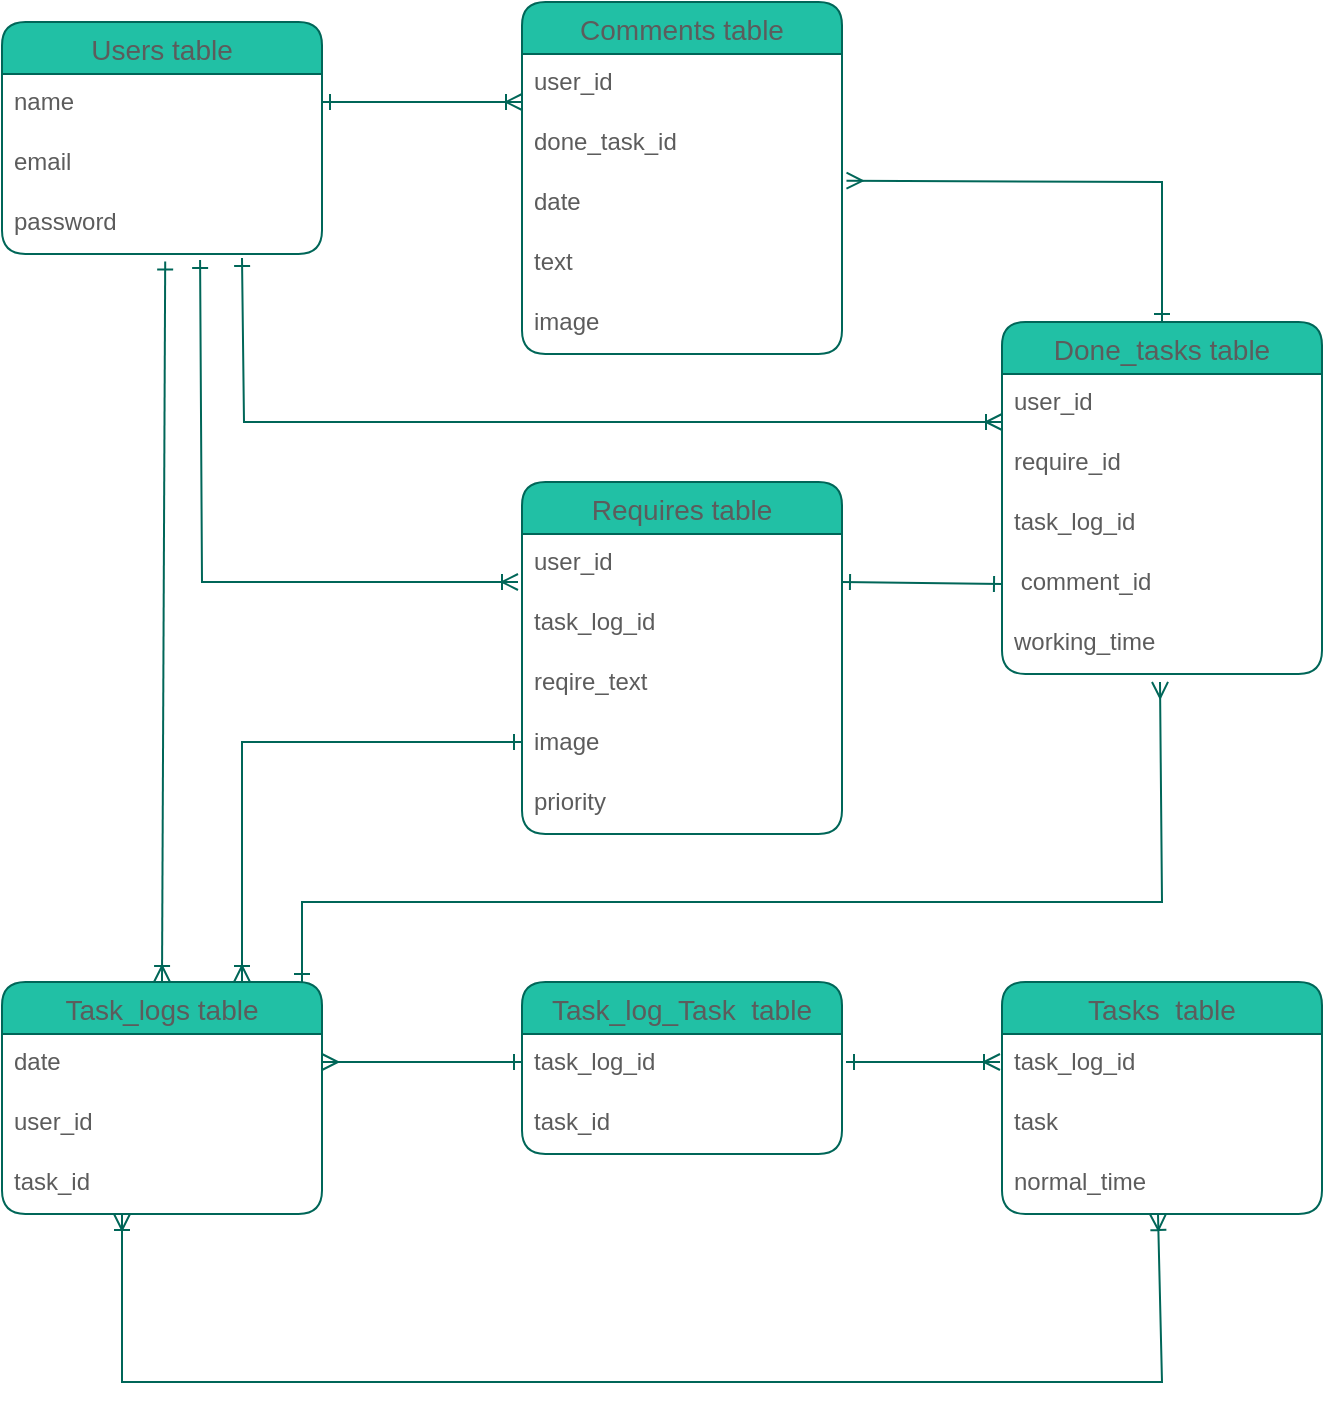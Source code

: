 <mxfile version="13.10.0" type="embed">
    <diagram id="n49sJnB_UQs6YeBMCu41" name="ページ1">
        <mxGraphModel dx="691" dy="523" grid="1" gridSize="10" guides="1" tooltips="1" connect="1" arrows="1" fold="1" page="1" pageScale="1" pageWidth="827" pageHeight="1169" math="0" shadow="0">
            <root>
                <mxCell id="0"/>
                <mxCell id="1" parent="0"/>
                <mxCell id="2" value="Users table" style="swimlane;fontStyle=0;childLayout=stackLayout;horizontal=1;startSize=26;horizontalStack=0;resizeParent=1;resizeParentMax=0;resizeLast=0;collapsible=1;marginBottom=0;align=center;fontSize=14;fillColor=#21C0A5;strokeColor=#006658;fontColor=#5C5C5C;rounded=1;" vertex="1" parent="1">
                    <mxGeometry x="20" y="40" width="160" height="116" as="geometry"/>
                </mxCell>
                <mxCell id="3" value="name" style="text;strokeColor=none;fillColor=none;spacingLeft=4;spacingRight=4;overflow=hidden;rotatable=0;points=[[0,0.5],[1,0.5]];portConstraint=eastwest;fontSize=12;fontColor=#5C5C5C;rounded=1;" vertex="1" parent="2">
                    <mxGeometry y="26" width="160" height="30" as="geometry"/>
                </mxCell>
                <mxCell id="4" value="email" style="text;strokeColor=none;fillColor=none;spacingLeft=4;spacingRight=4;overflow=hidden;rotatable=0;points=[[0,0.5],[1,0.5]];portConstraint=eastwest;fontSize=12;fontColor=#5C5C5C;rounded=1;" vertex="1" parent="2">
                    <mxGeometry y="56" width="160" height="30" as="geometry"/>
                </mxCell>
                <mxCell id="5" value="password&#10;" style="text;strokeColor=none;fillColor=none;spacingLeft=4;spacingRight=4;overflow=hidden;rotatable=0;points=[[0,0.5],[1,0.5]];portConstraint=eastwest;fontSize=12;fontColor=#5C5C5C;rounded=1;" vertex="1" parent="2">
                    <mxGeometry y="86" width="160" height="30" as="geometry"/>
                </mxCell>
                <mxCell id="19" value="Task_logs table" style="swimlane;fontStyle=0;childLayout=stackLayout;horizontal=1;startSize=26;horizontalStack=0;resizeParent=1;resizeParentMax=0;resizeLast=0;collapsible=1;marginBottom=0;align=center;fontSize=14;fillColor=#21C0A5;strokeColor=#006658;fontColor=#5C5C5C;rounded=1;" vertex="1" parent="1">
                    <mxGeometry x="20" y="520" width="160" height="116" as="geometry"/>
                </mxCell>
                <mxCell id="20" value="date" style="text;strokeColor=none;fillColor=none;spacingLeft=4;spacingRight=4;overflow=hidden;rotatable=0;points=[[0,0.5],[1,0.5]];portConstraint=eastwest;fontSize=12;fontColor=#5C5C5C;rounded=1;" vertex="1" parent="19">
                    <mxGeometry y="26" width="160" height="30" as="geometry"/>
                </mxCell>
                <mxCell id="21" value="user_id" style="text;strokeColor=none;fillColor=none;spacingLeft=4;spacingRight=4;overflow=hidden;rotatable=0;points=[[0,0.5],[1,0.5]];portConstraint=eastwest;fontSize=12;fontColor=#5C5C5C;rounded=1;" vertex="1" parent="19">
                    <mxGeometry y="56" width="160" height="30" as="geometry"/>
                </mxCell>
                <mxCell id="22" value="task_id" style="text;strokeColor=none;fillColor=none;spacingLeft=4;spacingRight=4;overflow=hidden;rotatable=0;points=[[0,0.5],[1,0.5]];portConstraint=eastwest;fontSize=12;fontColor=#5C5C5C;rounded=1;" vertex="1" parent="19">
                    <mxGeometry y="86" width="160" height="30" as="geometry"/>
                </mxCell>
                <mxCell id="23" value="Tasks  table" style="swimlane;fontStyle=0;childLayout=stackLayout;horizontal=1;startSize=26;horizontalStack=0;resizeParent=1;resizeParentMax=0;resizeLast=0;collapsible=1;marginBottom=0;align=center;fontSize=14;fillColor=#21C0A5;strokeColor=#006658;fontColor=#5C5C5C;rounded=1;" vertex="1" parent="1">
                    <mxGeometry x="520" y="520" width="160" height="116" as="geometry"/>
                </mxCell>
                <mxCell id="26" value="task_log_id" style="text;strokeColor=none;fillColor=none;spacingLeft=4;spacingRight=4;overflow=hidden;rotatable=0;points=[[0,0.5],[1,0.5]];portConstraint=eastwest;fontSize=12;fontColor=#5C5C5C;rounded=1;" vertex="1" parent="23">
                    <mxGeometry y="26" width="160" height="30" as="geometry"/>
                </mxCell>
                <mxCell id="24" value="task" style="text;strokeColor=none;fillColor=none;spacingLeft=4;spacingRight=4;overflow=hidden;rotatable=0;points=[[0,0.5],[1,0.5]];portConstraint=eastwest;fontSize=12;fontColor=#5C5C5C;rounded=1;" vertex="1" parent="23">
                    <mxGeometry y="56" width="160" height="30" as="geometry"/>
                </mxCell>
                <mxCell id="47" value="" style="edgeStyle=entityRelationEdgeStyle;fontSize=12;html=1;endArrow=ERoneToMany;startArrow=ERone;strokeColor=#006658;fillColor=#21C0A5;startFill=0;" edge="1" parent="23">
                    <mxGeometry width="100" height="100" relative="1" as="geometry">
                        <mxPoint x="-78" y="40" as="sourcePoint"/>
                        <mxPoint x="-1" y="40" as="targetPoint"/>
                    </mxGeometry>
                </mxCell>
                <mxCell id="72" value="normal_time" style="text;strokeColor=none;fillColor=none;spacingLeft=4;spacingRight=4;overflow=hidden;rotatable=0;points=[[0,0.5],[1,0.5]];portConstraint=eastwest;fontSize=12;fontColor=#5C5C5C;rounded=1;" vertex="1" parent="23">
                    <mxGeometry y="86" width="160" height="30" as="geometry"/>
                </mxCell>
                <mxCell id="28" value="Requires table" style="swimlane;fontStyle=0;childLayout=stackLayout;horizontal=1;startSize=26;horizontalStack=0;resizeParent=1;resizeParentMax=0;resizeLast=0;collapsible=1;marginBottom=0;align=center;fontSize=14;fillColor=#21C0A5;strokeColor=#006658;fontColor=#5C5C5C;rounded=1;" vertex="1" parent="1">
                    <mxGeometry x="280" y="270" width="160" height="176" as="geometry"/>
                </mxCell>
                <mxCell id="32" value="user_id" style="text;strokeColor=none;fillColor=none;spacingLeft=4;spacingRight=4;overflow=hidden;rotatable=0;points=[[0,0.5],[1,0.5]];portConstraint=eastwest;fontSize=12;fontColor=#5C5C5C;rounded=1;" vertex="1" parent="28">
                    <mxGeometry y="26" width="160" height="30" as="geometry"/>
                </mxCell>
                <mxCell id="33" value="task_log_id" style="text;strokeColor=none;fillColor=none;spacingLeft=4;spacingRight=4;overflow=hidden;rotatable=0;points=[[0,0.5],[1,0.5]];portConstraint=eastwest;fontSize=12;fontColor=#5C5C5C;rounded=1;" vertex="1" parent="28">
                    <mxGeometry y="56" width="160" height="30" as="geometry"/>
                </mxCell>
                <mxCell id="29" value="reqire_text" style="text;strokeColor=none;fillColor=none;spacingLeft=4;spacingRight=4;overflow=hidden;rotatable=0;points=[[0,0.5],[1,0.5]];portConstraint=eastwest;fontSize=12;fontColor=#5C5C5C;rounded=1;" vertex="1" parent="28">
                    <mxGeometry y="86" width="160" height="30" as="geometry"/>
                </mxCell>
                <mxCell id="30" value="image" style="text;strokeColor=none;fillColor=none;spacingLeft=4;spacingRight=4;overflow=hidden;rotatable=0;points=[[0,0.5],[1,0.5]];portConstraint=eastwest;fontSize=12;fontColor=#5C5C5C;rounded=1;" vertex="1" parent="28">
                    <mxGeometry y="116" width="160" height="30" as="geometry"/>
                </mxCell>
                <mxCell id="25" value="priority" style="text;strokeColor=none;fillColor=none;spacingLeft=4;spacingRight=4;overflow=hidden;rotatable=0;points=[[0,0.5],[1,0.5]];portConstraint=eastwest;fontSize=12;fontColor=#5C5C5C;rounded=1;" vertex="1" parent="28">
                    <mxGeometry y="146" width="160" height="30" as="geometry"/>
                </mxCell>
                <mxCell id="35" value="Comments table" style="swimlane;fontStyle=0;childLayout=stackLayout;horizontal=1;startSize=26;horizontalStack=0;resizeParent=1;resizeParentMax=0;resizeLast=0;collapsible=1;marginBottom=0;align=center;fontSize=14;fillColor=#21C0A5;strokeColor=#006658;fontColor=#5C5C5C;rounded=1;" vertex="1" parent="1">
                    <mxGeometry x="280" y="30" width="160" height="176" as="geometry"/>
                </mxCell>
                <mxCell id="41" value="user_id" style="text;strokeColor=none;fillColor=none;spacingLeft=4;spacingRight=4;overflow=hidden;rotatable=0;points=[[0,0.5],[1,0.5]];portConstraint=eastwest;fontSize=12;fontColor=#5C5C5C;rounded=1;" vertex="1" parent="35">
                    <mxGeometry y="26" width="160" height="30" as="geometry"/>
                </mxCell>
                <mxCell id="40" value="done_task_id" style="text;strokeColor=none;fillColor=none;spacingLeft=4;spacingRight=4;overflow=hidden;rotatable=0;points=[[0,0.5],[1,0.5]];portConstraint=eastwest;fontSize=12;fontColor=#5C5C5C;rounded=1;" vertex="1" parent="35">
                    <mxGeometry y="56" width="160" height="30" as="geometry"/>
                </mxCell>
                <mxCell id="36" value="date" style="text;strokeColor=none;fillColor=none;spacingLeft=4;spacingRight=4;overflow=hidden;rotatable=0;points=[[0,0.5],[1,0.5]];portConstraint=eastwest;fontSize=12;fontColor=#5C5C5C;rounded=1;" vertex="1" parent="35">
                    <mxGeometry y="86" width="160" height="30" as="geometry"/>
                </mxCell>
                <mxCell id="37" value="text" style="text;strokeColor=none;fillColor=none;spacingLeft=4;spacingRight=4;overflow=hidden;rotatable=0;points=[[0,0.5],[1,0.5]];portConstraint=eastwest;fontSize=12;fontColor=#5C5C5C;rounded=1;" vertex="1" parent="35">
                    <mxGeometry y="116" width="160" height="30" as="geometry"/>
                </mxCell>
                <mxCell id="38" value="image" style="text;strokeColor=none;fillColor=none;spacingLeft=4;spacingRight=4;overflow=hidden;rotatable=0;points=[[0,0.5],[1,0.5]];portConstraint=eastwest;fontSize=12;fontColor=#5C5C5C;rounded=1;" vertex="1" parent="35">
                    <mxGeometry y="146" width="160" height="30" as="geometry"/>
                </mxCell>
                <mxCell id="42" value="Task_log_Task  table" style="swimlane;fontStyle=0;childLayout=stackLayout;horizontal=1;startSize=26;horizontalStack=0;resizeParent=1;resizeParentMax=0;resizeLast=0;collapsible=1;marginBottom=0;align=center;fontSize=14;fillColor=#21C0A5;strokeColor=#006658;fontColor=#5C5C5C;rounded=1;" vertex="1" parent="1">
                    <mxGeometry x="280" y="520" width="160" height="86" as="geometry"/>
                </mxCell>
                <mxCell id="46" value="task_log_id" style="text;strokeColor=none;fillColor=none;spacingLeft=4;spacingRight=4;overflow=hidden;rotatable=0;points=[[0,0.5],[1,0.5]];portConstraint=eastwest;fontSize=12;fontColor=#5C5C5C;rounded=1;" vertex="1" parent="42">
                    <mxGeometry y="26" width="160" height="30" as="geometry"/>
                </mxCell>
                <mxCell id="45" value="task_id" style="text;strokeColor=none;fillColor=none;spacingLeft=4;spacingRight=4;overflow=hidden;rotatable=0;points=[[0,0.5],[1,0.5]];portConstraint=eastwest;fontSize=12;fontColor=#5C5C5C;rounded=1;" vertex="1" parent="42">
                    <mxGeometry y="56" width="160" height="30" as="geometry"/>
                </mxCell>
                <mxCell id="51" value="" style="edgeStyle=entityRelationEdgeStyle;fontSize=12;html=1;endArrow=ERoneToMany;startArrow=ERone;strokeColor=#006658;fillColor=#21C0A5;exitX=1.013;exitY=0.767;exitDx=0;exitDy=0;exitPerimeter=0;startFill=0;" edge="1" parent="1">
                    <mxGeometry width="100" height="100" relative="1" as="geometry">
                        <mxPoint x="180.0" y="80" as="sourcePoint"/>
                        <mxPoint x="280" y="80" as="targetPoint"/>
                    </mxGeometry>
                </mxCell>
                <mxCell id="59" value="" style="endArrow=ERoneToMany;html=1;rounded=0;strokeColor=#006658;fillColor=#21C0A5;fontColor=#5C5C5C;exitX=0.51;exitY=1.125;exitDx=0;exitDy=0;exitPerimeter=0;entryX=0.5;entryY=0;entryDx=0;entryDy=0;startArrow=ERone;startFill=0;endFill=0;" edge="1" parent="1" source="5" target="19">
                    <mxGeometry relative="1" as="geometry">
                        <mxPoint x="30" y="190" as="sourcePoint"/>
                        <mxPoint x="80" y="510" as="targetPoint"/>
                    </mxGeometry>
                </mxCell>
                <mxCell id="67" value="" style="endArrow=ERoneToMany;html=1;rounded=0;strokeColor=#006658;fillColor=#21C0A5;fontColor=none;startArrow=ERoneToMany;startFill=0;endFill=0;" edge="1" parent="1">
                    <mxGeometry relative="1" as="geometry">
                        <mxPoint x="80" y="636" as="sourcePoint"/>
                        <mxPoint x="598" y="636" as="targetPoint"/>
                        <Array as="points">
                            <mxPoint x="80" y="720"/>
                            <mxPoint x="600" y="720"/>
                        </Array>
                    </mxGeometry>
                </mxCell>
                <mxCell id="68" value="" style="endArrow=ERoneToMany;html=1;rounded=0;strokeColor=#006658;fillColor=#21C0A5;fontColor=none;exitX=0.619;exitY=1.1;exitDx=0;exitDy=0;exitPerimeter=0;startArrow=ERone;startFill=0;endFill=0;" edge="1" parent="1" source="5">
                    <mxGeometry relative="1" as="geometry">
                        <mxPoint x="120" y="170" as="sourcePoint"/>
                        <mxPoint x="278" y="320" as="targetPoint"/>
                        <Array as="points">
                            <mxPoint x="120" y="320"/>
                        </Array>
                    </mxGeometry>
                </mxCell>
                <mxCell id="71" value="" style="endArrow=ERone;html=1;rounded=0;strokeColor=#006658;fillColor=#21C0A5;fontColor=none;exitX=0.75;exitY=0;exitDx=0;exitDy=0;startArrow=ERoneToMany;startFill=0;endFill=0;" edge="1" parent="1" source="19">
                    <mxGeometry relative="1" as="geometry">
                        <mxPoint x="121.44" y="230" as="sourcePoint"/>
                        <mxPoint x="280" y="400" as="targetPoint"/>
                        <Array as="points">
                            <mxPoint x="140" y="400"/>
                        </Array>
                    </mxGeometry>
                </mxCell>
                <mxCell id="73" value="Done_tasks table" style="swimlane;fontStyle=0;childLayout=stackLayout;horizontal=1;startSize=26;horizontalStack=0;resizeParent=1;resizeParentMax=0;resizeLast=0;collapsible=1;marginBottom=0;align=center;fontSize=14;fillColor=#21C0A5;strokeColor=#006658;fontColor=#5C5C5C;rounded=1;" vertex="1" parent="1">
                    <mxGeometry x="520" y="190" width="160" height="176" as="geometry"/>
                </mxCell>
                <mxCell id="74" value="user_id" style="text;strokeColor=none;fillColor=none;spacingLeft=4;spacingRight=4;overflow=hidden;rotatable=0;points=[[0,0.5],[1,0.5]];portConstraint=eastwest;fontSize=12;fontColor=#5C5C5C;rounded=1;" vertex="1" parent="73">
                    <mxGeometry y="26" width="160" height="30" as="geometry"/>
                </mxCell>
                <mxCell id="75" value="require_id" style="text;strokeColor=none;fillColor=none;spacingLeft=4;spacingRight=4;overflow=hidden;rotatable=0;points=[[0,0.5],[1,0.5]];portConstraint=eastwest;fontSize=12;fontColor=#5C5C5C;rounded=1;" vertex="1" parent="73">
                    <mxGeometry y="56" width="160" height="30" as="geometry"/>
                </mxCell>
                <mxCell id="76" value="task_log_id" style="text;strokeColor=none;fillColor=none;spacingLeft=4;spacingRight=4;overflow=hidden;rotatable=0;points=[[0,0.5],[1,0.5]];portConstraint=eastwest;fontSize=12;fontColor=#5C5C5C;rounded=1;" vertex="1" parent="73">
                    <mxGeometry y="86" width="160" height="30" as="geometry"/>
                </mxCell>
                <mxCell id="88" value=" comment_id" style="text;strokeColor=none;fillColor=none;spacingLeft=4;spacingRight=4;overflow=hidden;rotatable=0;points=[[0,0.5],[1,0.5]];portConstraint=eastwest;fontSize=12;fontColor=#5C5C5C;rounded=1;" vertex="1" parent="73">
                    <mxGeometry y="116" width="160" height="30" as="geometry"/>
                </mxCell>
                <mxCell id="77" value="working_time" style="text;strokeColor=none;fillColor=none;spacingLeft=4;spacingRight=4;overflow=hidden;rotatable=0;points=[[0,0.5],[1,0.5]];portConstraint=eastwest;fontSize=12;fontColor=#5C5C5C;rounded=1;" vertex="1" parent="73">
                    <mxGeometry y="146" width="160" height="30" as="geometry"/>
                </mxCell>
                <mxCell id="79" value="" style="endArrow=ERoneToMany;html=1;rounded=0;strokeColor=#006658;fillColor=#21C0A5;fontColor=none;exitX=0.619;exitY=1.1;exitDx=0;exitDy=0;exitPerimeter=0;startArrow=ERone;startFill=0;endFill=0;entryX=0;entryY=0.8;entryDx=0;entryDy=0;entryPerimeter=0;" edge="1" parent="1" target="74">
                    <mxGeometry relative="1" as="geometry">
                        <mxPoint x="140.0" y="158" as="sourcePoint"/>
                        <mxPoint x="298.96" y="319.0" as="targetPoint"/>
                        <Array as="points">
                            <mxPoint x="141" y="240"/>
                        </Array>
                    </mxGeometry>
                </mxCell>
                <mxCell id="81" value="" style="endArrow=ERone;html=1;rounded=0;strokeColor=#006658;fillColor=#21C0A5;fontColor=none;startArrow=ERmany;startFill=0;endFill=0;" edge="1" parent="1">
                    <mxGeometry relative="1" as="geometry">
                        <mxPoint x="180" y="560" as="sourcePoint"/>
                        <mxPoint x="280" y="560" as="targetPoint"/>
                    </mxGeometry>
                </mxCell>
                <mxCell id="82" value="" style="endArrow=ERone;html=1;rounded=0;strokeColor=#006658;fillColor=#21C0A5;fontColor=none;startArrow=ERone;startFill=0;endFill=0;entryX=0;entryY=0.5;entryDx=0;entryDy=0;" edge="1" parent="1" target="88">
                    <mxGeometry relative="1" as="geometry">
                        <mxPoint x="440" y="320" as="sourcePoint"/>
                        <mxPoint x="510" y="320" as="targetPoint"/>
                    </mxGeometry>
                </mxCell>
                <mxCell id="87" value="" style="endArrow=ERmany;html=1;rounded=0;strokeColor=#006658;fillColor=#21C0A5;fontColor=none;exitX=0.75;exitY=0;exitDx=0;exitDy=0;startArrow=ERone;startFill=0;endFill=0;" edge="1" parent="1">
                    <mxGeometry relative="1" as="geometry">
                        <mxPoint x="170.0" y="520" as="sourcePoint"/>
                        <mxPoint x="599" y="370" as="targetPoint"/>
                        <Array as="points">
                            <mxPoint x="170" y="480"/>
                            <mxPoint x="600" y="480"/>
                        </Array>
                    </mxGeometry>
                </mxCell>
                <mxCell id="89" value="" style="endArrow=ERone;html=1;rounded=0;strokeColor=#006658;fillColor=#21C0A5;fontColor=none;exitX=1.014;exitY=0.112;exitDx=0;exitDy=0;exitPerimeter=0;startArrow=ERmany;startFill=0;endFill=0;entryX=0.5;entryY=0;entryDx=0;entryDy=0;" edge="1" parent="1" source="36" target="73">
                    <mxGeometry relative="1" as="geometry">
                        <mxPoint x="520" y="-20" as="sourcePoint"/>
                        <mxPoint x="678.96" y="141.0" as="targetPoint"/>
                        <Array as="points">
                            <mxPoint x="600" y="120"/>
                        </Array>
                    </mxGeometry>
                </mxCell>
            </root>
        </mxGraphModel>
    </diagram>
</mxfile>
